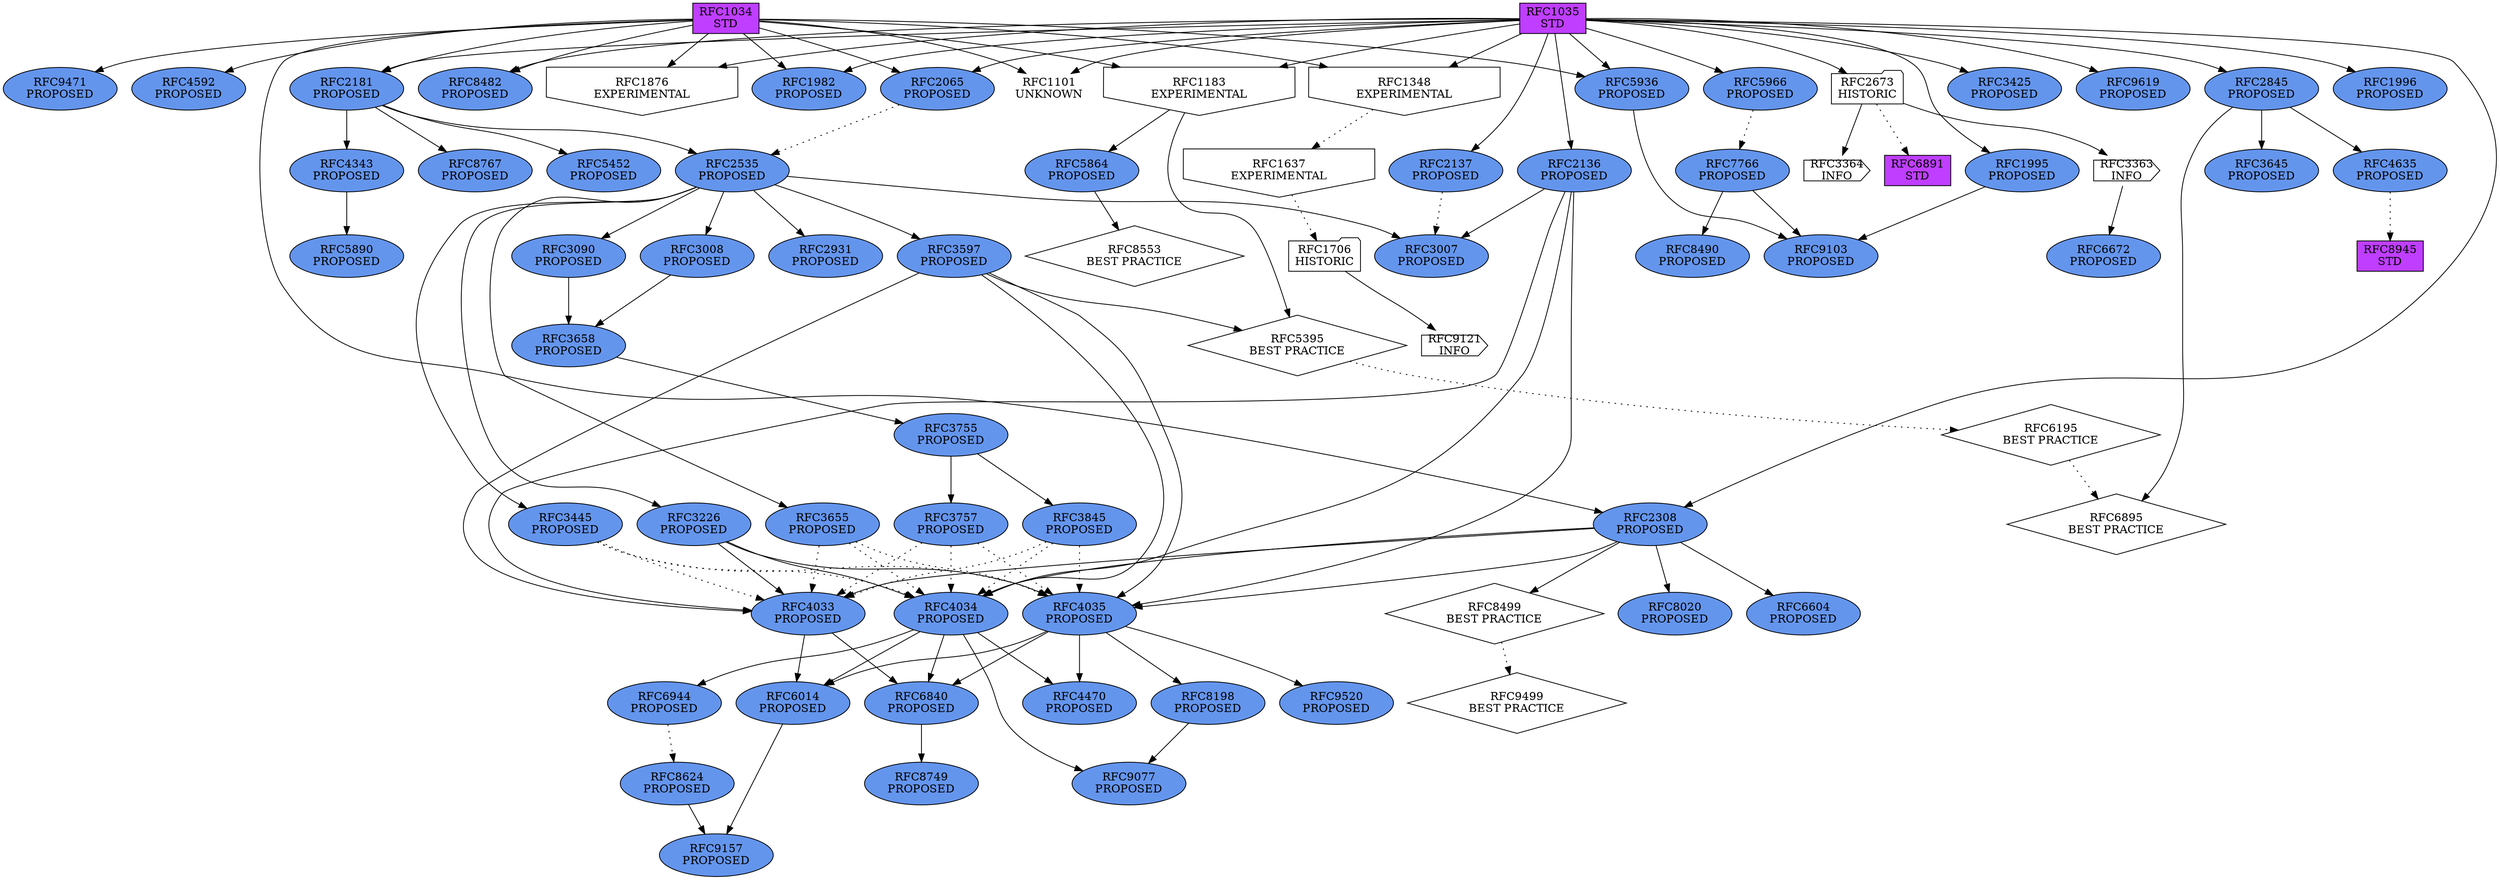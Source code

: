strict digraph "" {
	node [label="\N"];
	RFC8198	[URL="https://www.rfc-editor.org/info/rfc8198",
		fillcolor=cornflowerblue,
		label="RFC8198
PROPOSED",
		shape=ellipse,
		style=filled];
	RFC9077	[URL="https://www.rfc-editor.org/info/rfc9077",
		fillcolor=cornflowerblue,
		label="RFC9077
PROPOSED",
		shape=ellipse,
		style=filled];
	RFC8198 -> RFC9077;
	RFC4592	[URL="https://www.rfc-editor.org/info/rfc4592",
		fillcolor=cornflowerblue,
		label="RFC4592
PROPOSED",
		shape=ellipse,
		style=filled];
	RFC6195	[URL="https://www.rfc-editor.org/info/rfc6195",
		label="RFC6195
BEST PRACTICE",
		shape=diamond];
	RFC6895	[URL="https://www.rfc-editor.org/info/rfc6895",
		label="RFC6895
BEST PRACTICE",
		shape=diamond];
	RFC6195 -> RFC6895	[style=dotted];
	RFC1034	[URL="https://www.rfc-editor.org/info/rfc1034",
		fillcolor=darkorchid1,
		label="RFC1034
STD",
		shape=box,
		style=filled];
	RFC1034 -> RFC4592;
	RFC1348	[URL="https://www.rfc-editor.org/info/rfc1348",
		label="RFC1348
EXPERIMENTAL",
		shape=invhouse];
	RFC1034 -> RFC1348;
	RFC1183	[URL="https://www.rfc-editor.org/info/rfc1183",
		label="RFC1183
EXPERIMENTAL",
		shape=invhouse];
	RFC1034 -> RFC1183;
	RFC1101	[URL="https://www.rfc-editor.org/info/rfc1101",
		label="RFC1101
UNKNOWN",
		shape=plaintext];
	RFC1034 -> RFC1101;
	RFC2065	[URL="https://www.rfc-editor.org/info/rfc2065",
		fillcolor=cornflowerblue,
		label="RFC2065
PROPOSED",
		shape=ellipse,
		style=filled];
	RFC1034 -> RFC2065;
	RFC8482	[URL="https://www.rfc-editor.org/info/rfc8482",
		fillcolor=cornflowerblue,
		label="RFC8482
PROPOSED",
		shape=ellipse,
		style=filled];
	RFC1034 -> RFC8482;
	RFC2181	[URL="https://www.rfc-editor.org/info/rfc2181",
		fillcolor=cornflowerblue,
		label="RFC2181
PROPOSED",
		shape=ellipse,
		style=filled];
	RFC1034 -> RFC2181;
	RFC1876	[URL="https://www.rfc-editor.org/info/rfc1876",
		label="RFC1876
EXPERIMENTAL",
		shape=invhouse];
	RFC1034 -> RFC1876;
	RFC1982	[URL="https://www.rfc-editor.org/info/rfc1982",
		fillcolor=cornflowerblue,
		label="RFC1982
PROPOSED",
		shape=ellipse,
		style=filled];
	RFC1034 -> RFC1982;
	RFC9471	[URL="https://www.rfc-editor.org/info/rfc9471",
		fillcolor=cornflowerblue,
		label="RFC9471
PROPOSED",
		shape=ellipse,
		style=filled];
	RFC1034 -> RFC9471;
	RFC2308	[URL="https://www.rfc-editor.org/info/rfc2308",
		fillcolor=cornflowerblue,
		label="RFC2308
PROPOSED",
		shape=ellipse,
		style=filled];
	RFC1034 -> RFC2308;
	RFC5936	[URL="https://www.rfc-editor.org/info/rfc5936",
		fillcolor=cornflowerblue,
		label="RFC5936
PROPOSED",
		shape=ellipse,
		style=filled];
	RFC1034 -> RFC5936;
	RFC3655	[URL="https://www.rfc-editor.org/info/rfc3655",
		fillcolor=cornflowerblue,
		label="RFC3655
PROPOSED",
		shape=ellipse,
		style=filled];
	RFC4033	[URL="https://www.rfc-editor.org/info/rfc4033",
		fillcolor=cornflowerblue,
		label="RFC4033
PROPOSED",
		shape=ellipse,
		style=filled];
	RFC3655 -> RFC4033	[style=dotted];
	RFC4035	[URL="https://www.rfc-editor.org/info/rfc4035",
		fillcolor=cornflowerblue,
		label="RFC4035
PROPOSED",
		shape=ellipse,
		style=filled];
	RFC3655 -> RFC4035	[style=dotted];
	RFC4034	[URL="https://www.rfc-editor.org/info/rfc4034",
		fillcolor=cornflowerblue,
		label="RFC4034
PROPOSED",
		shape=ellipse,
		style=filled];
	RFC3655 -> RFC4034	[style=dotted];
	RFC9499	[URL="https://www.rfc-editor.org/info/rfc9499",
		label="RFC9499
BEST PRACTICE",
		shape=diamond];
	RFC5395	[URL="https://www.rfc-editor.org/info/rfc5395",
		label="RFC5395
BEST PRACTICE",
		shape=diamond];
	RFC5395 -> RFC6195	[style=dotted];
	RFC3007	[URL="https://www.rfc-editor.org/info/rfc3007",
		fillcolor=cornflowerblue,
		label="RFC3007
PROPOSED",
		shape=ellipse,
		style=filled];
	RFC8624	[URL="https://www.rfc-editor.org/info/rfc8624",
		fillcolor=cornflowerblue,
		label="RFC8624
PROPOSED",
		shape=ellipse,
		style=filled];
	RFC9157	[URL="https://www.rfc-editor.org/info/rfc9157",
		fillcolor=cornflowerblue,
		label="RFC9157
PROPOSED",
		shape=ellipse,
		style=filled];
	RFC8624 -> RFC9157;
	RFC1637	[URL="https://www.rfc-editor.org/info/rfc1637",
		label="RFC1637
EXPERIMENTAL",
		shape=invhouse];
	RFC1348 -> RFC1637	[style=dotted];
	RFC7766	[URL="https://www.rfc-editor.org/info/rfc7766",
		fillcolor=cornflowerblue,
		label="RFC7766
PROPOSED",
		shape=ellipse,
		style=filled];
	RFC9103	[URL="https://www.rfc-editor.org/info/rfc9103",
		fillcolor=cornflowerblue,
		label="RFC9103
PROPOSED",
		shape=ellipse,
		style=filled];
	RFC7766 -> RFC9103;
	RFC8490	[URL="https://www.rfc-editor.org/info/rfc8490",
		fillcolor=cornflowerblue,
		label="RFC8490
PROPOSED",
		shape=ellipse,
		style=filled];
	RFC7766 -> RFC8490;
	RFC1183 -> RFC5395;
	RFC5864	[URL="https://www.rfc-editor.org/info/rfc5864",
		fillcolor=cornflowerblue,
		label="RFC5864
PROPOSED",
		shape=ellipse,
		style=filled];
	RFC1183 -> RFC5864;
	RFC3090	[URL="https://www.rfc-editor.org/info/rfc3090",
		fillcolor=cornflowerblue,
		label="RFC3090
PROPOSED",
		shape=ellipse,
		style=filled];
	RFC3658	[URL="https://www.rfc-editor.org/info/rfc3658",
		fillcolor=cornflowerblue,
		label="RFC3658
PROPOSED",
		shape=ellipse,
		style=filled];
	RFC3090 -> RFC3658;
	RFC3755	[URL="https://www.rfc-editor.org/info/rfc3755",
		fillcolor=cornflowerblue,
		label="RFC3755
PROPOSED",
		shape=ellipse,
		style=filled];
	RFC3845	[URL="https://www.rfc-editor.org/info/rfc3845",
		fillcolor=cornflowerblue,
		label="RFC3845
PROPOSED",
		shape=ellipse,
		style=filled];
	RFC3755 -> RFC3845;
	RFC3757	[URL="https://www.rfc-editor.org/info/rfc3757",
		fillcolor=cornflowerblue,
		label="RFC3757
PROPOSED",
		shape=ellipse,
		style=filled];
	RFC3755 -> RFC3757;
	RFC9121	[URL="https://www.rfc-editor.org/info/rfc9121",
		label="RFC9121
INFO",
		shape=cds];
	RFC3364	[URL="https://www.rfc-editor.org/info/rfc3364",
		label="RFC3364
INFO",
		shape=cds];
	RFC8749	[URL="https://www.rfc-editor.org/info/rfc8749",
		fillcolor=cornflowerblue,
		label="RFC8749
PROPOSED",
		shape=ellipse,
		style=filled];
	RFC3445	[URL="https://www.rfc-editor.org/info/rfc3445",
		fillcolor=cornflowerblue,
		label="RFC3445
PROPOSED",
		shape=ellipse,
		style=filled];
	RFC3445 -> RFC4033	[style=dotted];
	RFC3445 -> RFC4035	[style=dotted];
	RFC3445 -> RFC4034	[style=dotted];
	RFC8499	[URL="https://www.rfc-editor.org/info/rfc8499",
		label="RFC8499
BEST PRACTICE",
		shape=diamond];
	RFC8499 -> RFC9499	[style=dotted];
	RFC8553	[URL="https://www.rfc-editor.org/info/rfc8553",
		label="RFC8553
BEST PRACTICE",
		shape=diamond];
	RFC5864 -> RFC8553;
	RFC1706	[URL="https://www.rfc-editor.org/info/rfc1706",
		label="RFC1706
HISTORIC",
		shape=folder];
	RFC1637 -> RFC1706	[style=dotted];
	RFC5452	[URL="https://www.rfc-editor.org/info/rfc5452",
		fillcolor=cornflowerblue,
		label="RFC5452
PROPOSED",
		shape=ellipse,
		style=filled];
	RFC8020	[URL="https://www.rfc-editor.org/info/rfc8020",
		fillcolor=cornflowerblue,
		label="RFC8020
PROPOSED",
		shape=ellipse,
		style=filled];
	RFC2535	[URL="https://www.rfc-editor.org/info/rfc2535",
		fillcolor=cornflowerblue,
		label="RFC2535
PROPOSED",
		shape=ellipse,
		style=filled];
	RFC2535 -> RFC3655;
	RFC2535 -> RFC3007;
	RFC2535 -> RFC3090;
	RFC2535 -> RFC3445;
	RFC3008	[URL="https://www.rfc-editor.org/info/rfc3008",
		fillcolor=cornflowerblue,
		label="RFC3008
PROPOSED",
		shape=ellipse,
		style=filled];
	RFC2535 -> RFC3008;
	RFC2931	[URL="https://www.rfc-editor.org/info/rfc2931",
		fillcolor=cornflowerblue,
		label="RFC2931
PROPOSED",
		shape=ellipse,
		style=filled];
	RFC2535 -> RFC2931;
	RFC3597	[URL="https://www.rfc-editor.org/info/rfc3597",
		fillcolor=cornflowerblue,
		label="RFC3597
PROPOSED",
		shape=ellipse,
		style=filled];
	RFC2535 -> RFC3597;
	RFC3226	[URL="https://www.rfc-editor.org/info/rfc3226",
		fillcolor=cornflowerblue,
		label="RFC3226
PROPOSED",
		shape=ellipse,
		style=filled];
	RFC2535 -> RFC3226;
	RFC3008 -> RFC3658;
	RFC1995	[URL="https://www.rfc-editor.org/info/rfc1995",
		fillcolor=cornflowerblue,
		label="RFC1995
PROPOSED",
		shape=ellipse,
		style=filled];
	RFC1995 -> RFC9103;
	RFC2137	[URL="https://www.rfc-editor.org/info/rfc2137",
		fillcolor=cornflowerblue,
		label="RFC2137
PROPOSED",
		shape=ellipse,
		style=filled];
	RFC2137 -> RFC3007	[style=dotted];
	RFC2136	[URL="https://www.rfc-editor.org/info/rfc2136",
		fillcolor=cornflowerblue,
		label="RFC2136
PROPOSED",
		shape=ellipse,
		style=filled];
	RFC2136 -> RFC3007;
	RFC2136 -> RFC4033;
	RFC2136 -> RFC4035;
	RFC2136 -> RFC4034;
	RFC2065 -> RFC2535	[style=dotted];
	RFC5966	[URL="https://www.rfc-editor.org/info/rfc5966",
		fillcolor=cornflowerblue,
		label="RFC5966
PROPOSED",
		shape=ellipse,
		style=filled];
	RFC5966 -> RFC7766	[style=dotted];
	RFC3645	[URL="https://www.rfc-editor.org/info/rfc3645",
		fillcolor=cornflowerblue,
		label="RFC3645
PROPOSED",
		shape=ellipse,
		style=filled];
	RFC6672	[URL="https://www.rfc-editor.org/info/rfc6672",
		fillcolor=cornflowerblue,
		label="RFC6672
PROPOSED",
		shape=ellipse,
		style=filled];
	RFC2181 -> RFC5452;
	RFC2181 -> RFC2535;
	RFC8767	[URL="https://www.rfc-editor.org/info/rfc8767",
		fillcolor=cornflowerblue,
		label="RFC8767
PROPOSED",
		shape=ellipse,
		style=filled];
	RFC2181 -> RFC8767;
	RFC4343	[URL="https://www.rfc-editor.org/info/rfc4343",
		fillcolor=cornflowerblue,
		label="RFC4343
PROPOSED",
		shape=ellipse,
		style=filled];
	RFC2181 -> RFC4343;
	RFC6014	[URL="https://www.rfc-editor.org/info/rfc6014",
		fillcolor=cornflowerblue,
		label="RFC6014
PROPOSED",
		shape=ellipse,
		style=filled];
	RFC4033 -> RFC6014;
	RFC6840	[URL="https://www.rfc-editor.org/info/rfc6840",
		fillcolor=cornflowerblue,
		label="RFC6840
PROPOSED",
		shape=ellipse,
		style=filled];
	RFC4033 -> RFC6840;
	RFC4470	[URL="https://www.rfc-editor.org/info/rfc4470",
		fillcolor=cornflowerblue,
		label="RFC4470
PROPOSED",
		shape=ellipse,
		style=filled];
	RFC1706 -> RFC9121;
	RFC1035	[URL="https://www.rfc-editor.org/info/rfc1035",
		fillcolor=darkorchid1,
		label="RFC1035
STD",
		shape=box,
		style=filled];
	RFC1035 -> RFC1348;
	RFC1035 -> RFC1183;
	RFC1035 -> RFC1101;
	RFC1035 -> RFC1995;
	RFC1035 -> RFC2137;
	RFC1035 -> RFC2136;
	RFC1035 -> RFC2065;
	RFC1035 -> RFC5966;
	RFC1035 -> RFC8482;
	RFC1035 -> RFC2181;
	RFC1035 -> RFC1876;
	RFC1035 -> RFC1982;
	RFC2673	[URL="https://www.rfc-editor.org/info/rfc2673",
		label="RFC2673
HISTORIC",
		shape=folder];
	RFC1035 -> RFC2673;
	RFC3425	[URL="https://www.rfc-editor.org/info/rfc3425",
		fillcolor=cornflowerblue,
		label="RFC3425
PROPOSED",
		shape=ellipse,
		style=filled];
	RFC1035 -> RFC3425;
	RFC9619	[URL="https://www.rfc-editor.org/info/rfc9619",
		fillcolor=cornflowerblue,
		label="RFC9619
PROPOSED",
		shape=ellipse,
		style=filled];
	RFC1035 -> RFC9619;
	RFC1035 -> RFC2308;
	RFC2845	[URL="https://www.rfc-editor.org/info/rfc2845",
		fillcolor=cornflowerblue,
		label="RFC2845
PROPOSED",
		shape=ellipse,
		style=filled];
	RFC1035 -> RFC2845;
	RFC1035 -> RFC5936;
	RFC1996	[URL="https://www.rfc-editor.org/info/rfc1996",
		fillcolor=cornflowerblue,
		label="RFC1996
PROPOSED",
		shape=ellipse,
		style=filled];
	RFC1035 -> RFC1996;
	RFC2673 -> RFC3364;
	RFC6891	[URL="https://www.rfc-editor.org/info/rfc6891",
		fillcolor=darkorchid1,
		label="RFC6891
STD",
		shape=box,
		style=filled];
	RFC2673 -> RFC6891	[style=dotted];
	RFC3363	[URL="https://www.rfc-editor.org/info/rfc3363",
		label="RFC3363
INFO",
		shape=cds];
	RFC2673 -> RFC3363;
	RFC6014 -> RFC9157;
	RFC4635	[URL="https://www.rfc-editor.org/info/rfc4635",
		fillcolor=cornflowerblue,
		label="RFC4635
PROPOSED",
		shape=ellipse,
		style=filled];
	RFC8945	[URL="https://www.rfc-editor.org/info/rfc8945",
		fillcolor=darkorchid1,
		label="RFC8945
STD",
		shape=box,
		style=filled];
	RFC4635 -> RFC8945	[style=dotted];
	RFC3845 -> RFC4033	[style=dotted];
	RFC3845 -> RFC4035	[style=dotted];
	RFC3845 -> RFC4034	[style=dotted];
	RFC5890	[URL="https://www.rfc-editor.org/info/rfc5890",
		fillcolor=cornflowerblue,
		label="RFC5890
PROPOSED",
		shape=ellipse,
		style=filled];
	RFC4343 -> RFC5890;
	RFC3658 -> RFC3755;
	RFC2308 -> RFC8499;
	RFC2308 -> RFC8020;
	RFC2308 -> RFC4033;
	RFC2308 -> RFC4035;
	RFC6604	[URL="https://www.rfc-editor.org/info/rfc6604",
		fillcolor=cornflowerblue,
		label="RFC6604
PROPOSED",
		shape=ellipse,
		style=filled];
	RFC2308 -> RFC6604;
	RFC2308 -> RFC4034;
	RFC9520	[URL="https://www.rfc-editor.org/info/rfc9520",
		fillcolor=cornflowerblue,
		label="RFC9520
PROPOSED",
		shape=ellipse,
		style=filled];
	RFC6944	[URL="https://www.rfc-editor.org/info/rfc6944",
		fillcolor=cornflowerblue,
		label="RFC6944
PROPOSED",
		shape=ellipse,
		style=filled];
	RFC6944 -> RFC8624	[style=dotted];
	RFC6840 -> RFC8749;
	RFC4035 -> RFC8198;
	RFC4035 -> RFC4470;
	RFC4035 -> RFC6014;
	RFC4035 -> RFC9520;
	RFC4035 -> RFC6840;
	RFC3757 -> RFC4033	[style=dotted];
	RFC3757 -> RFC4035	[style=dotted];
	RFC3757 -> RFC4034	[style=dotted];
	RFC2845 -> RFC6895;
	RFC2845 -> RFC3645;
	RFC2845 -> RFC4635;
	RFC4034 -> RFC4470;
	RFC4034 -> RFC9077;
	RFC4034 -> RFC6014;
	RFC4034 -> RFC6944;
	RFC4034 -> RFC6840;
	RFC5936 -> RFC9103;
	RFC3597 -> RFC5395;
	RFC3597 -> RFC4033;
	RFC3597 -> RFC4035;
	RFC3597 -> RFC4034;
	RFC3226 -> RFC4033;
	RFC3226 -> RFC4035;
	RFC3226 -> RFC4034;
	RFC3363 -> RFC6672;
}
